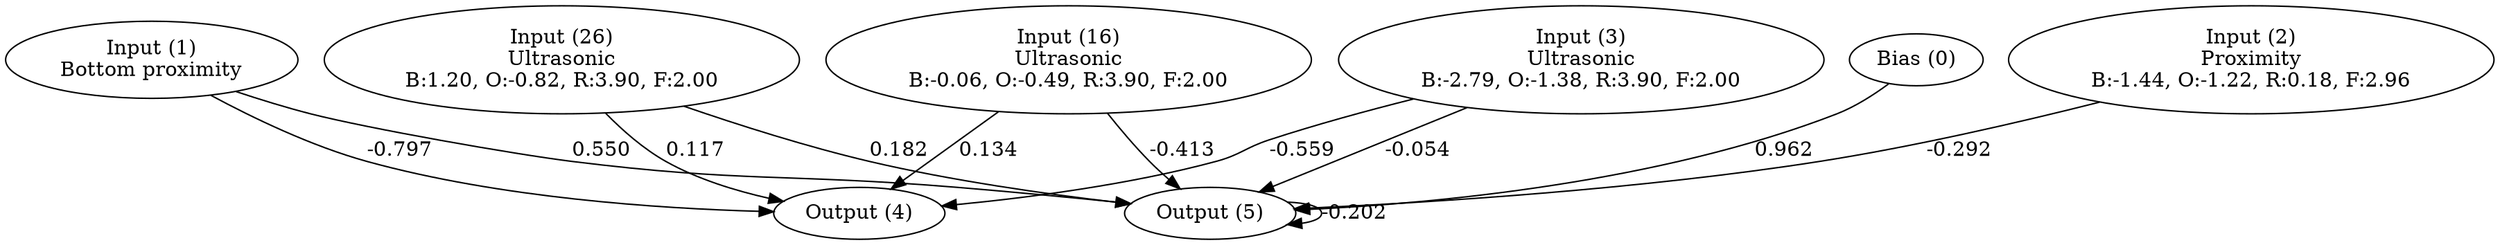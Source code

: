 digraph G {
  0 [ label="Bias (0)" ];
  1 [ label="Input (1)\nBottom proximity" ];
  2 [ label="Input (2)\nProximity\nB:-1.44, O:-1.22, R:0.18, F:2.96" ];
  3 [ label="Input (3)\nUltrasonic\nB:-2.79, O:-1.38, R:3.90, F:2.00" ];
  16 [ label="Input (16)\nUltrasonic\nB:-0.06, O:-0.49, R:3.90, F:2.00" ];
  26 [ label="Input (26)\nUltrasonic\nB:1.20, O:-0.82, R:3.90, F:2.00" ];
  4 [ label="Output (4)" ];
  5 [ label="Output (5)" ];
  { rank=same 0 1 2 3 16 26 }
  { rank=same 4 5 }
  0 -> 5 [ label="0.962" ];
  1 -> 5 [ label="0.550" ];
  1 -> 4 [ label="-0.797" ];
  2 -> 5 [ label="-0.292" ];
  3 -> 4 [ label="-0.559" ];
  3 -> 5 [ label="-0.054" ];
  16 -> 4 [ label="0.134" ];
  16 -> 5 [ label="-0.413" ];
  26 -> 4 [ label="0.117" ];
  26 -> 5 [ label="0.182" ];
  5 -> 5 [ label="-0.202" ];
}
